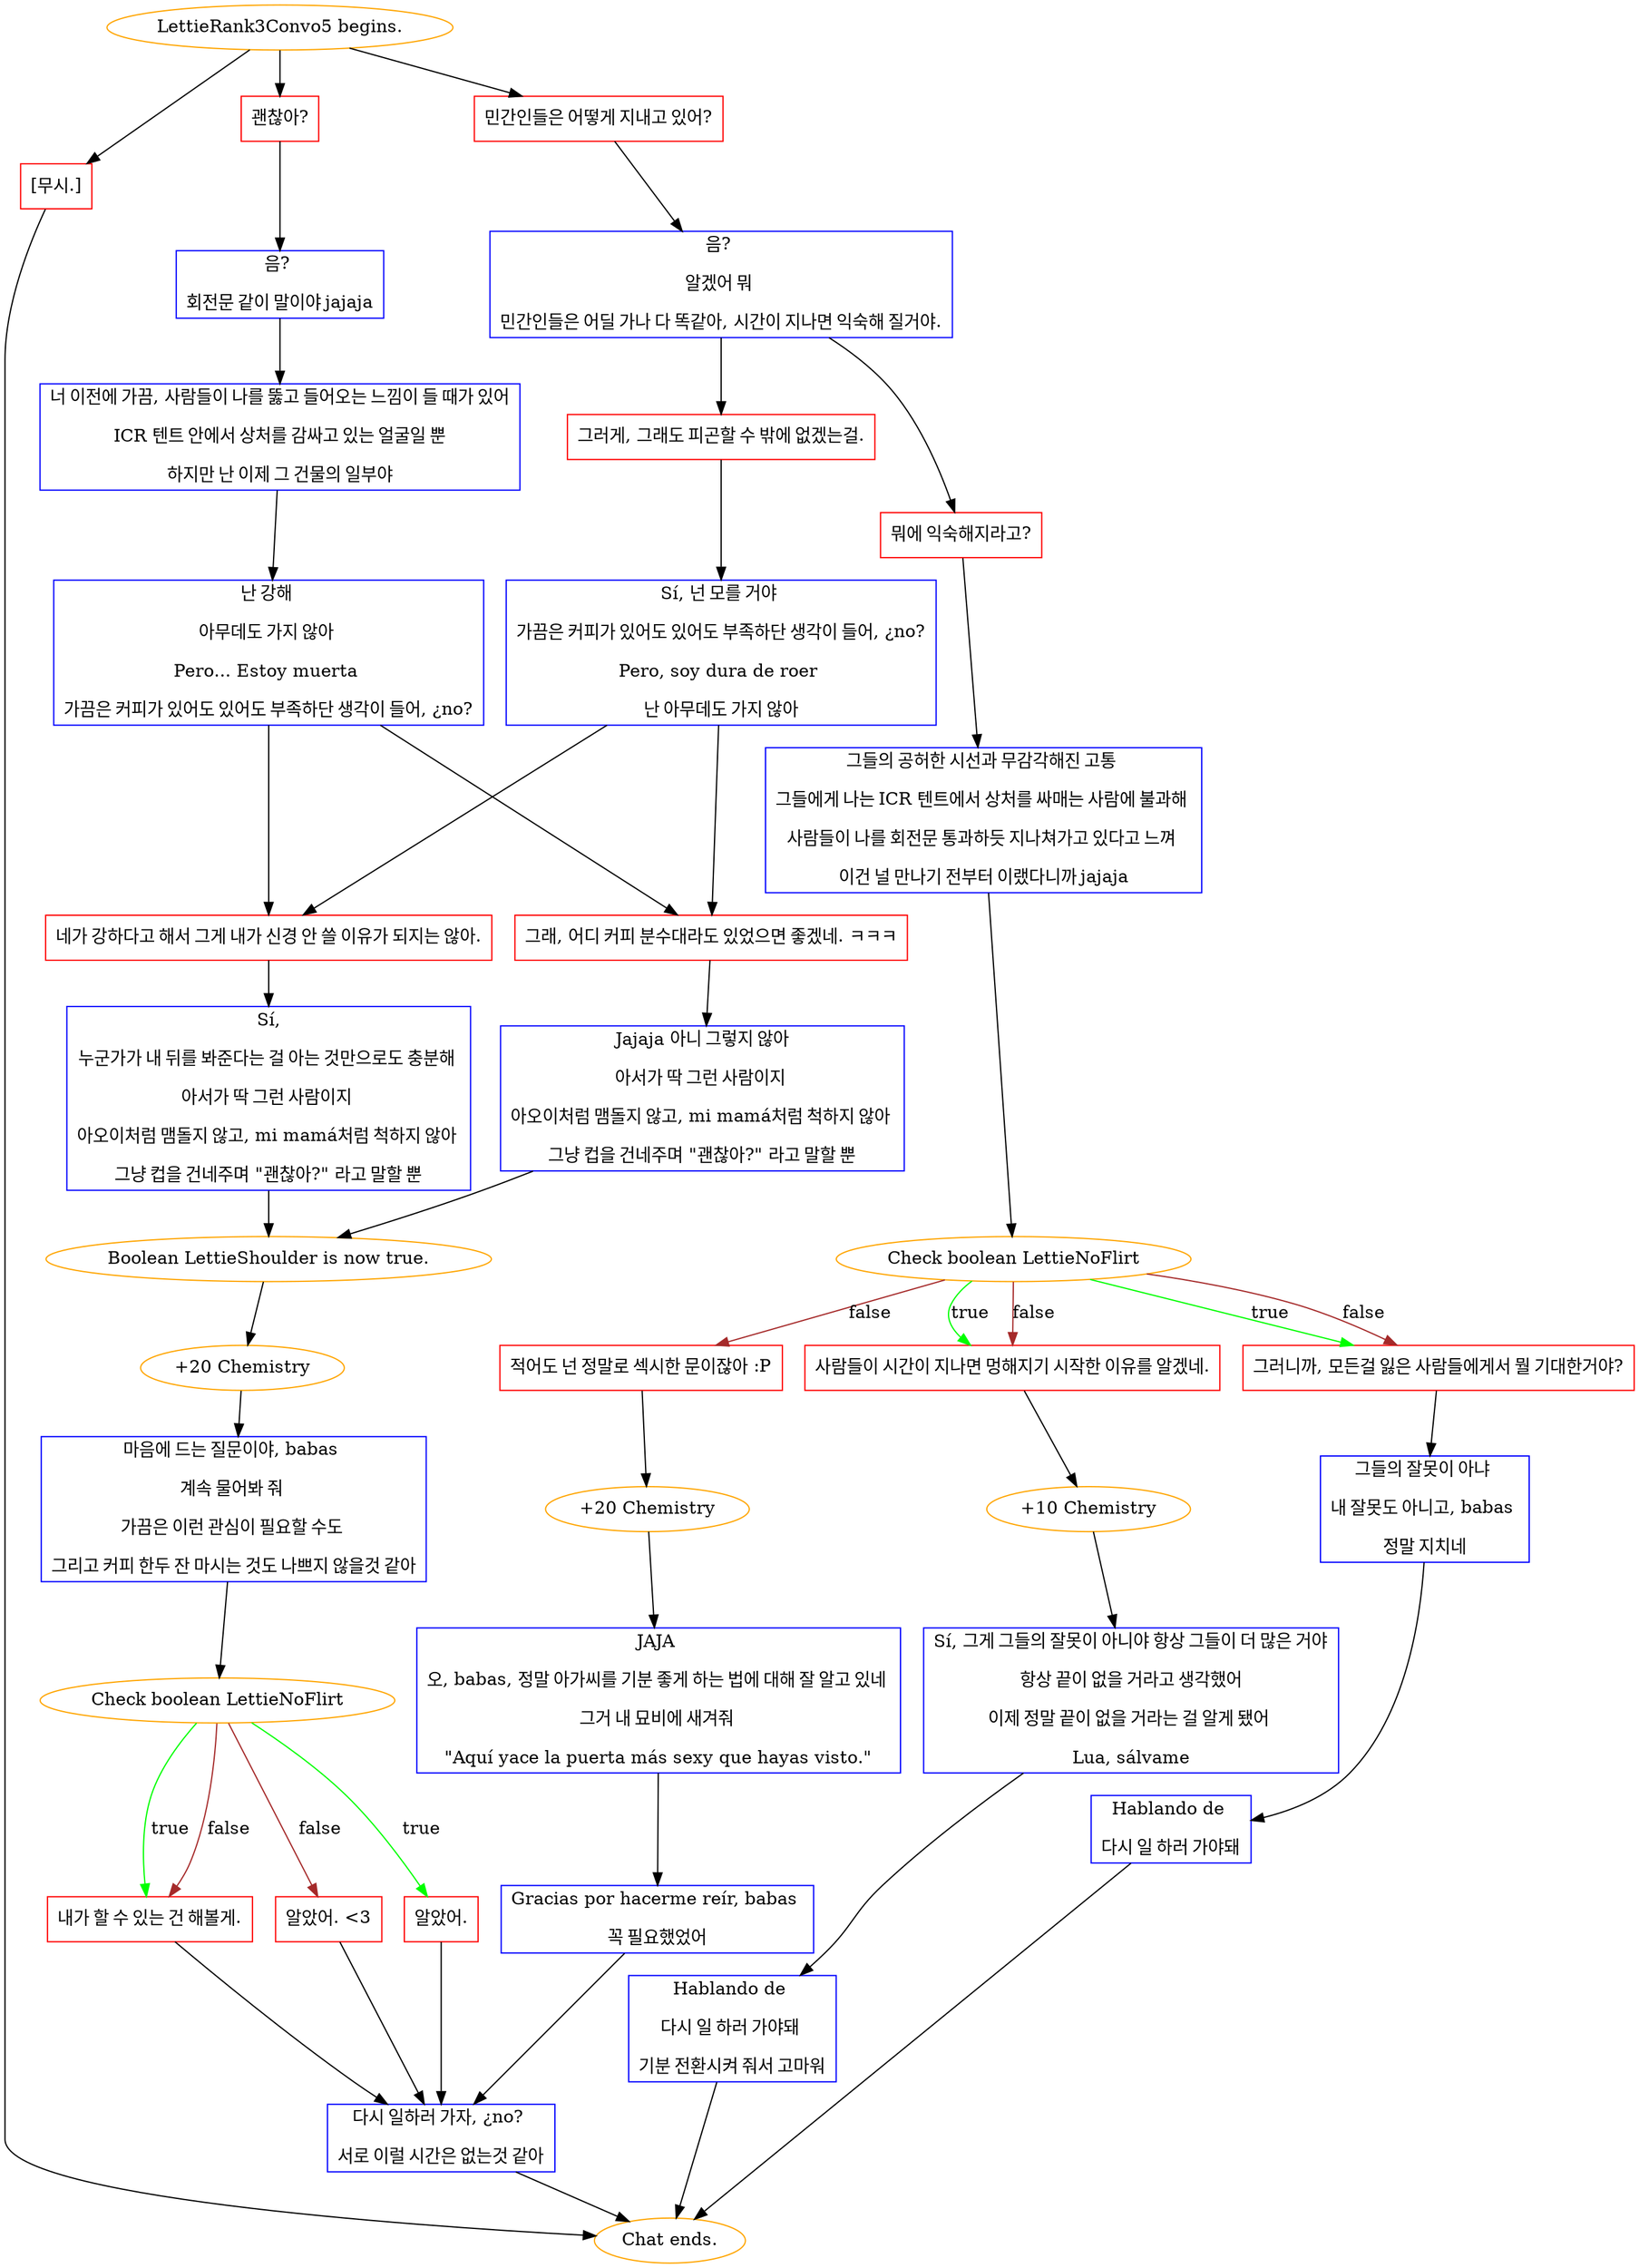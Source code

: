 digraph {
	"LettieRank3Convo5 begins." [color=orange];
		"LettieRank3Convo5 begins." -> j1254913784;
		"LettieRank3Convo5 begins." -> j3202329563;
		"LettieRank3Convo5 begins." -> j1158370802;
	j1254913784 [label="괜찮아?",shape=box,color=red];
		j1254913784 -> j2181945022;
	j3202329563 [label="민간인들은 어떻게 지내고 있어?",shape=box,color=red];
		j3202329563 -> j3266923913;
	j1158370802 [label="[무시.]",shape=box,color=red];
		j1158370802 -> "Chat ends.";
	j2181945022 [label="음? 
회전문 같이 말이야 jajaja",shape=box,color=blue];
		j2181945022 -> j1039414729;
	j3266923913 [label="음? 
알겠어 뭐 
민간인들은 어딜 가나 다 똑같아, 시간이 지나면 익숙해 질거야.",shape=box,color=blue];
		j3266923913 -> j1358402616;
		j3266923913 -> j3432185722;
	"Chat ends." [color=orange];
	j1039414729 [label="너 이전에 가끔, 사람들이 나를 뚫고 들어오는 느낌이 들 때가 있어
ICR 텐트 안에서 상처를 감싸고 있는 얼굴일 뿐
하지만 난 이제 그 건물의 일부야",shape=box,color=blue];
		j1039414729 -> j2483782158;
	j1358402616 [label="그러게, 그래도 피곤할 수 밖에 없겠는걸.",shape=box,color=red];
		j1358402616 -> j2970208255;
	j3432185722 [label="뭐에 익숙해지라고?",shape=box,color=red];
		j3432185722 -> j834316318;
	j2483782158 [label="난 강해 
아무데도 가지 않아 
Pero... Estoy muerta 
가끔은 커피가 있어도 있어도 부족하단 생각이 들어, ¿no?",shape=box,color=blue];
		j2483782158 -> j1661331457;
		j2483782158 -> j2364301652;
	j2970208255 [label="Sí, 넌 모를 거야 
가끔은 커피가 있어도 있어도 부족하단 생각이 들어, ¿no?
Pero, soy dura de roer 
난 아무데도 가지 않아",shape=box,color=blue];
		j2970208255 -> j1661331457;
		j2970208255 -> j2364301652;
	j834316318 [label="그들의 공허한 시선과 무감각해진 고통 
그들에게 나는 ICR 텐트에서 상처를 싸매는 사람에 불과해 
사람들이 나를 회전문 통과하듯 지나쳐가고 있다고 느껴 
이건 널 만나기 전부터 이랬다니까 jajaja",shape=box,color=blue];
		j834316318 -> j3050599071;
	j1661331457 [label="네가 강하다고 해서 그게 내가 신경 안 쓸 이유가 되지는 않아.",shape=box,color=red];
		j1661331457 -> j2870610136;
	j2364301652 [label="그래, 어디 커피 분수대라도 있었으면 좋겠네. ㅋㅋㅋ",shape=box,color=red];
		j2364301652 -> j2922621365;
	j3050599071 [label="Check boolean LettieNoFlirt",color=orange];
		j3050599071 -> j2315866022 [label=true,color=green];
		j3050599071 -> j990390152 [label=true,color=green];
		j3050599071 -> j2315866022 [label=false,color=brown];
		j3050599071 -> j990390152 [label=false,color=brown];
		j3050599071 -> j1192563811 [label=false,color=brown];
	j2870610136 [label="Sí,
누군가가 내 뒤를 봐준다는 걸 아는 것만으로도 충분해 
아서가 딱 그런 사람이지 
아오이처럼 맴돌지 않고, mi mamá처럼 척하지 않아 
그냥 컵을 건네주며 \"괜찮아?\" 라고 말할 뿐",shape=box,color=blue];
		j2870610136 -> j3681532517;
	j2922621365 [label="Jajaja 아니 그렇지 않아
아서가 딱 그런 사람이지 
아오이처럼 맴돌지 않고, mi mamá처럼 척하지 않아 
그냥 컵을 건네주며 \"괜찮아?\" 라고 말할 뿐",shape=box,color=blue];
		j2922621365 -> j3681532517;
	j2315866022 [label="그러니까, 모든걸 잃은 사람들에게서 뭘 기대한거야?",shape=box,color=red];
		j2315866022 -> j3856747067;
	j990390152 [label="사람들이 시간이 지나면 멍해지기 시작한 이유를 알겠네.",shape=box,color=red];
		j990390152 -> j2255395979;
	j1192563811 [label="적어도 넌 정말로 섹시한 문이잖아 :P",shape=box,color=red];
		j1192563811 -> j3886900475;
	j3681532517 [label="Boolean LettieShoulder is now true.",color=orange];
		j3681532517 -> j1576996134;
	j3856747067 [label="그들의 잘못이 아냐 
내 잘못도 아니고, babas 
정말 지치네",shape=box,color=blue];
		j3856747067 -> j3413228922;
	j2255395979 [label="+10 Chemistry",color=orange];
		j2255395979 -> j2898969214;
	j3886900475 [label="+20 Chemistry",color=orange];
		j3886900475 -> j1153391957;
	j1576996134 [label="+20 Chemistry",color=orange];
		j1576996134 -> j1096080005;
	j3413228922 [label="Hablando de 
다시 일 하러 가야돼",shape=box,color=blue];
		j3413228922 -> "Chat ends.";
	j2898969214 [label="Sí, 그게 그들의 잘못이 아니야 항상 그들이 더 많은 거야
항상 끝이 없을 거라고 생각했어
이제 정말 끝이 없을 거라는 걸 알게 됐어 
Lua, sálvame",shape=box,color=blue];
		j2898969214 -> j2708988550;
	j1153391957 [label="JAJA 
오, babas, 정말 아가씨를 기분 좋게 하는 법에 대해 잘 알고 있네 
그거 내 묘비에 새겨줘 
\"Aquí yace la puerta más sexy que hayas visto.\"",shape=box,color=blue];
		j1153391957 -> j1417280230;
	j1096080005 [label="마음에 드는 질문이야, babas 
계속 물어봐 줘 
가끔은 이런 관심이 필요할 수도 
그리고 커피 한두 잔 마시는 것도 나쁘지 않을것 같아",shape=box,color=blue];
		j1096080005 -> j3637400474;
	j2708988550 [label="Hablando de 
다시 일 하러 가야돼 
기분 전환시켜 줘서 고마워",shape=box,color=blue];
		j2708988550 -> "Chat ends.";
	j1417280230 [label="Gracias por hacerme reír, babas 
꼭 필요했었어",shape=box,color=blue];
		j1417280230 -> j3399830539;
	j3637400474 [label="Check boolean LettieNoFlirt",color=orange];
		j3637400474 -> j1305387284 [label=true,color=green];
		j3637400474 -> j3859568086 [label=true,color=green];
		j3637400474 -> j2424384255 [label=false,color=brown];
		j3637400474 -> j3859568086 [label=false,color=brown];
	j3399830539 [label="다시 일하러 가자, ¿no? 
서로 이럴 시간은 없는것 같아",shape=box,color=blue];
		j3399830539 -> "Chat ends.";
	j1305387284 [label="알았어.",shape=box,color=red];
		j1305387284 -> j3399830539;
	j3859568086 [label="내가 할 수 있는 건 해볼게.",shape=box,color=red];
		j3859568086 -> j3399830539;
	j2424384255 [label="알았어. <3",shape=box,color=red];
		j2424384255 -> j3399830539;
}